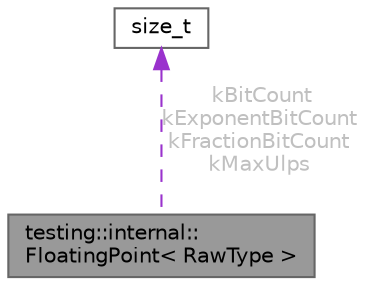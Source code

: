 digraph "testing::internal::FloatingPoint&lt; RawType &gt;"
{
 // LATEX_PDF_SIZE
  bgcolor="transparent";
  edge [fontname=Helvetica,fontsize=10,labelfontname=Helvetica,labelfontsize=10];
  node [fontname=Helvetica,fontsize=10,shape=box,height=0.2,width=0.4];
  Node1 [id="Node000001",label="testing::internal::\lFloatingPoint\< RawType \>",height=0.2,width=0.4,color="gray40", fillcolor="grey60", style="filled", fontcolor="black",tooltip=" "];
  Node2 -> Node1 [id="edge1_Node000001_Node000002",dir="back",color="darkorchid3",style="dashed",tooltip=" ",label=" kBitCount\nkExponentBitCount\nkFractionBitCount\nkMaxUlps",fontcolor="grey" ];
  Node2 [id="Node000002",label="size_t",height=0.2,width=0.4,color="gray40", fillcolor="white", style="filled",tooltip=" "];
}
